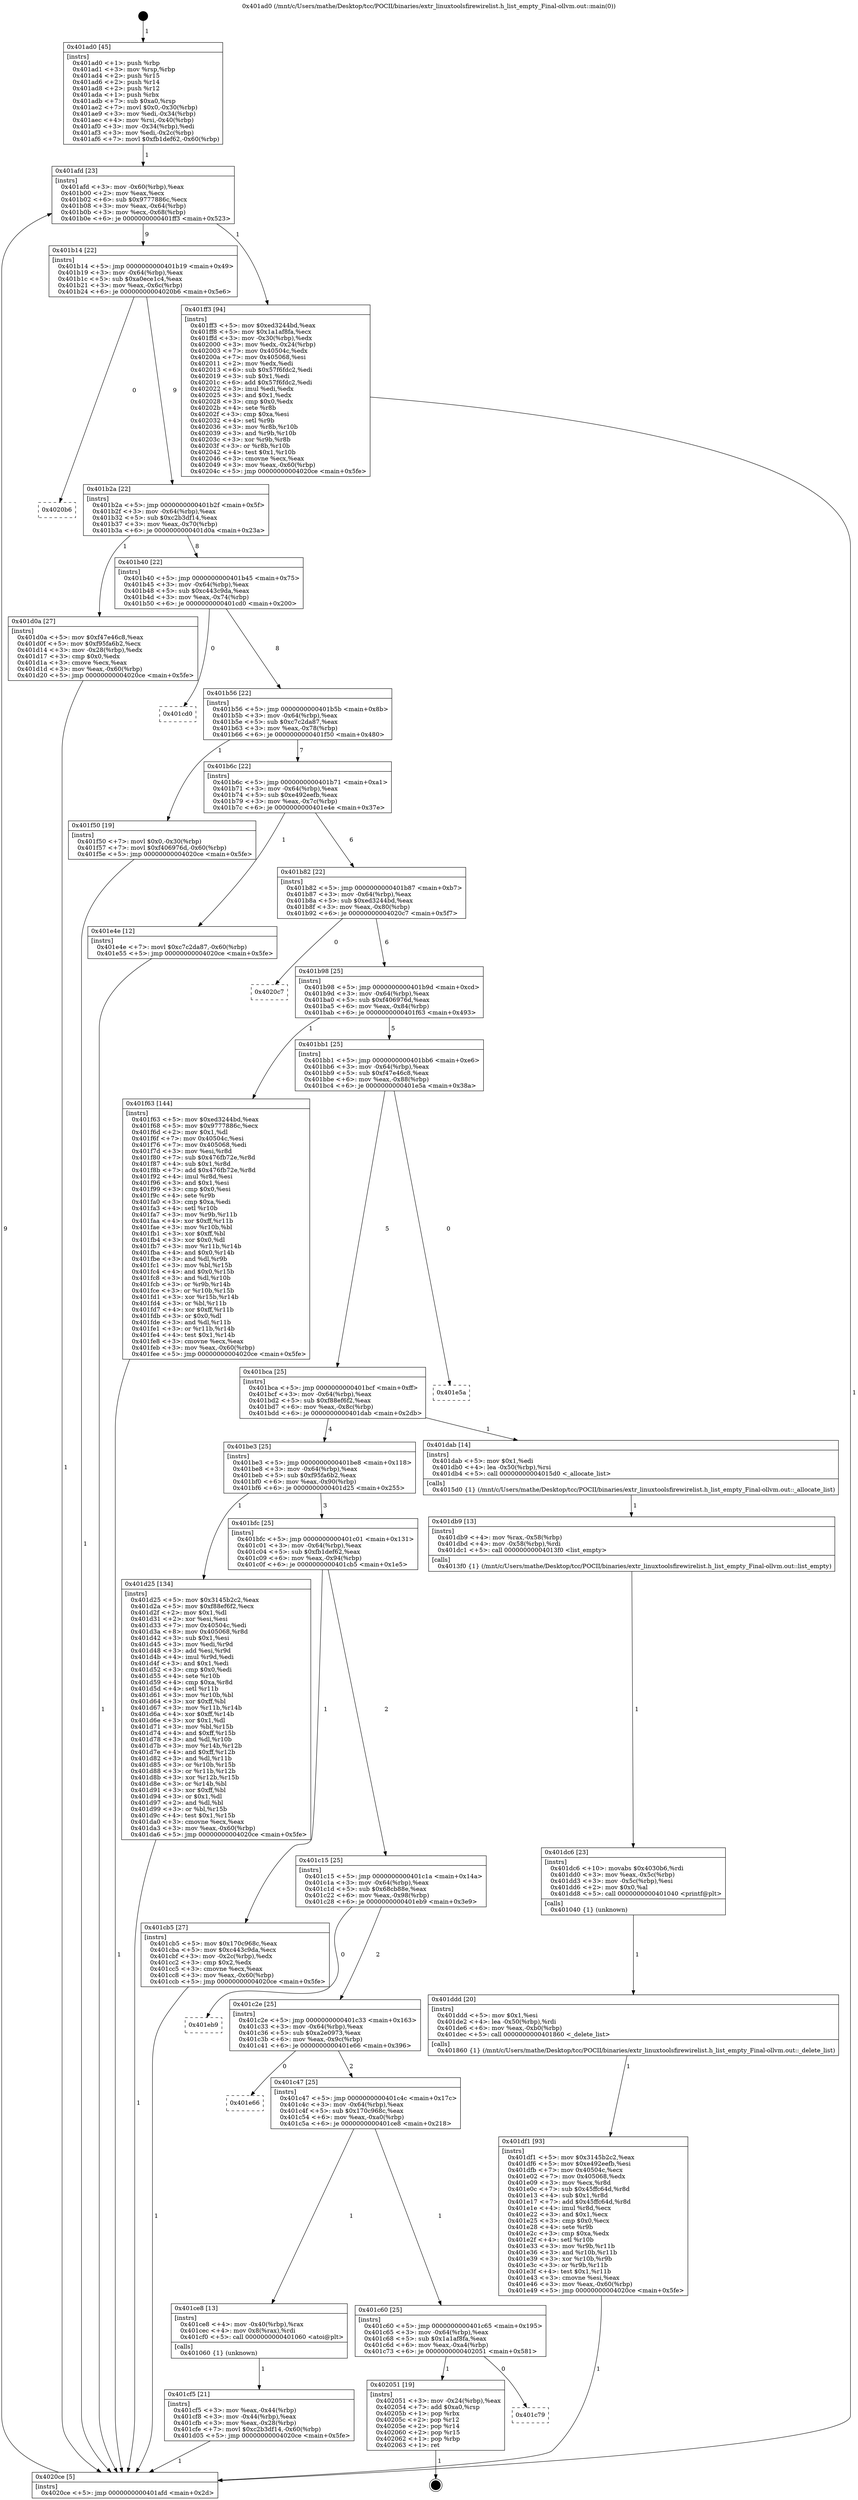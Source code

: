 digraph "0x401ad0" {
  label = "0x401ad0 (/mnt/c/Users/mathe/Desktop/tcc/POCII/binaries/extr_linuxtoolsfirewirelist.h_list_empty_Final-ollvm.out::main(0))"
  labelloc = "t"
  node[shape=record]

  Entry [label="",width=0.3,height=0.3,shape=circle,fillcolor=black,style=filled]
  "0x401afd" [label="{
     0x401afd [23]\l
     | [instrs]\l
     &nbsp;&nbsp;0x401afd \<+3\>: mov -0x60(%rbp),%eax\l
     &nbsp;&nbsp;0x401b00 \<+2\>: mov %eax,%ecx\l
     &nbsp;&nbsp;0x401b02 \<+6\>: sub $0x9777886c,%ecx\l
     &nbsp;&nbsp;0x401b08 \<+3\>: mov %eax,-0x64(%rbp)\l
     &nbsp;&nbsp;0x401b0b \<+3\>: mov %ecx,-0x68(%rbp)\l
     &nbsp;&nbsp;0x401b0e \<+6\>: je 0000000000401ff3 \<main+0x523\>\l
  }"]
  "0x401ff3" [label="{
     0x401ff3 [94]\l
     | [instrs]\l
     &nbsp;&nbsp;0x401ff3 \<+5\>: mov $0xed3244bd,%eax\l
     &nbsp;&nbsp;0x401ff8 \<+5\>: mov $0x1a1af8fa,%ecx\l
     &nbsp;&nbsp;0x401ffd \<+3\>: mov -0x30(%rbp),%edx\l
     &nbsp;&nbsp;0x402000 \<+3\>: mov %edx,-0x24(%rbp)\l
     &nbsp;&nbsp;0x402003 \<+7\>: mov 0x40504c,%edx\l
     &nbsp;&nbsp;0x40200a \<+7\>: mov 0x405068,%esi\l
     &nbsp;&nbsp;0x402011 \<+2\>: mov %edx,%edi\l
     &nbsp;&nbsp;0x402013 \<+6\>: sub $0x57f6fdc2,%edi\l
     &nbsp;&nbsp;0x402019 \<+3\>: sub $0x1,%edi\l
     &nbsp;&nbsp;0x40201c \<+6\>: add $0x57f6fdc2,%edi\l
     &nbsp;&nbsp;0x402022 \<+3\>: imul %edi,%edx\l
     &nbsp;&nbsp;0x402025 \<+3\>: and $0x1,%edx\l
     &nbsp;&nbsp;0x402028 \<+3\>: cmp $0x0,%edx\l
     &nbsp;&nbsp;0x40202b \<+4\>: sete %r8b\l
     &nbsp;&nbsp;0x40202f \<+3\>: cmp $0xa,%esi\l
     &nbsp;&nbsp;0x402032 \<+4\>: setl %r9b\l
     &nbsp;&nbsp;0x402036 \<+3\>: mov %r8b,%r10b\l
     &nbsp;&nbsp;0x402039 \<+3\>: and %r9b,%r10b\l
     &nbsp;&nbsp;0x40203c \<+3\>: xor %r9b,%r8b\l
     &nbsp;&nbsp;0x40203f \<+3\>: or %r8b,%r10b\l
     &nbsp;&nbsp;0x402042 \<+4\>: test $0x1,%r10b\l
     &nbsp;&nbsp;0x402046 \<+3\>: cmovne %ecx,%eax\l
     &nbsp;&nbsp;0x402049 \<+3\>: mov %eax,-0x60(%rbp)\l
     &nbsp;&nbsp;0x40204c \<+5\>: jmp 00000000004020ce \<main+0x5fe\>\l
  }"]
  "0x401b14" [label="{
     0x401b14 [22]\l
     | [instrs]\l
     &nbsp;&nbsp;0x401b14 \<+5\>: jmp 0000000000401b19 \<main+0x49\>\l
     &nbsp;&nbsp;0x401b19 \<+3\>: mov -0x64(%rbp),%eax\l
     &nbsp;&nbsp;0x401b1c \<+5\>: sub $0xa0ece1c4,%eax\l
     &nbsp;&nbsp;0x401b21 \<+3\>: mov %eax,-0x6c(%rbp)\l
     &nbsp;&nbsp;0x401b24 \<+6\>: je 00000000004020b6 \<main+0x5e6\>\l
  }"]
  Exit [label="",width=0.3,height=0.3,shape=circle,fillcolor=black,style=filled,peripheries=2]
  "0x4020b6" [label="{
     0x4020b6\l
  }", style=dashed]
  "0x401b2a" [label="{
     0x401b2a [22]\l
     | [instrs]\l
     &nbsp;&nbsp;0x401b2a \<+5\>: jmp 0000000000401b2f \<main+0x5f\>\l
     &nbsp;&nbsp;0x401b2f \<+3\>: mov -0x64(%rbp),%eax\l
     &nbsp;&nbsp;0x401b32 \<+5\>: sub $0xc2b3df14,%eax\l
     &nbsp;&nbsp;0x401b37 \<+3\>: mov %eax,-0x70(%rbp)\l
     &nbsp;&nbsp;0x401b3a \<+6\>: je 0000000000401d0a \<main+0x23a\>\l
  }"]
  "0x401c79" [label="{
     0x401c79\l
  }", style=dashed]
  "0x401d0a" [label="{
     0x401d0a [27]\l
     | [instrs]\l
     &nbsp;&nbsp;0x401d0a \<+5\>: mov $0xf47e46c8,%eax\l
     &nbsp;&nbsp;0x401d0f \<+5\>: mov $0xf95fa6b2,%ecx\l
     &nbsp;&nbsp;0x401d14 \<+3\>: mov -0x28(%rbp),%edx\l
     &nbsp;&nbsp;0x401d17 \<+3\>: cmp $0x0,%edx\l
     &nbsp;&nbsp;0x401d1a \<+3\>: cmove %ecx,%eax\l
     &nbsp;&nbsp;0x401d1d \<+3\>: mov %eax,-0x60(%rbp)\l
     &nbsp;&nbsp;0x401d20 \<+5\>: jmp 00000000004020ce \<main+0x5fe\>\l
  }"]
  "0x401b40" [label="{
     0x401b40 [22]\l
     | [instrs]\l
     &nbsp;&nbsp;0x401b40 \<+5\>: jmp 0000000000401b45 \<main+0x75\>\l
     &nbsp;&nbsp;0x401b45 \<+3\>: mov -0x64(%rbp),%eax\l
     &nbsp;&nbsp;0x401b48 \<+5\>: sub $0xc443c9da,%eax\l
     &nbsp;&nbsp;0x401b4d \<+3\>: mov %eax,-0x74(%rbp)\l
     &nbsp;&nbsp;0x401b50 \<+6\>: je 0000000000401cd0 \<main+0x200\>\l
  }"]
  "0x402051" [label="{
     0x402051 [19]\l
     | [instrs]\l
     &nbsp;&nbsp;0x402051 \<+3\>: mov -0x24(%rbp),%eax\l
     &nbsp;&nbsp;0x402054 \<+7\>: add $0xa0,%rsp\l
     &nbsp;&nbsp;0x40205b \<+1\>: pop %rbx\l
     &nbsp;&nbsp;0x40205c \<+2\>: pop %r12\l
     &nbsp;&nbsp;0x40205e \<+2\>: pop %r14\l
     &nbsp;&nbsp;0x402060 \<+2\>: pop %r15\l
     &nbsp;&nbsp;0x402062 \<+1\>: pop %rbp\l
     &nbsp;&nbsp;0x402063 \<+1\>: ret\l
  }"]
  "0x401cd0" [label="{
     0x401cd0\l
  }", style=dashed]
  "0x401b56" [label="{
     0x401b56 [22]\l
     | [instrs]\l
     &nbsp;&nbsp;0x401b56 \<+5\>: jmp 0000000000401b5b \<main+0x8b\>\l
     &nbsp;&nbsp;0x401b5b \<+3\>: mov -0x64(%rbp),%eax\l
     &nbsp;&nbsp;0x401b5e \<+5\>: sub $0xc7c2da87,%eax\l
     &nbsp;&nbsp;0x401b63 \<+3\>: mov %eax,-0x78(%rbp)\l
     &nbsp;&nbsp;0x401b66 \<+6\>: je 0000000000401f50 \<main+0x480\>\l
  }"]
  "0x401df1" [label="{
     0x401df1 [93]\l
     | [instrs]\l
     &nbsp;&nbsp;0x401df1 \<+5\>: mov $0x3145b2c2,%eax\l
     &nbsp;&nbsp;0x401df6 \<+5\>: mov $0xe492eefb,%esi\l
     &nbsp;&nbsp;0x401dfb \<+7\>: mov 0x40504c,%ecx\l
     &nbsp;&nbsp;0x401e02 \<+7\>: mov 0x405068,%edx\l
     &nbsp;&nbsp;0x401e09 \<+3\>: mov %ecx,%r8d\l
     &nbsp;&nbsp;0x401e0c \<+7\>: sub $0x45ffc64d,%r8d\l
     &nbsp;&nbsp;0x401e13 \<+4\>: sub $0x1,%r8d\l
     &nbsp;&nbsp;0x401e17 \<+7\>: add $0x45ffc64d,%r8d\l
     &nbsp;&nbsp;0x401e1e \<+4\>: imul %r8d,%ecx\l
     &nbsp;&nbsp;0x401e22 \<+3\>: and $0x1,%ecx\l
     &nbsp;&nbsp;0x401e25 \<+3\>: cmp $0x0,%ecx\l
     &nbsp;&nbsp;0x401e28 \<+4\>: sete %r9b\l
     &nbsp;&nbsp;0x401e2c \<+3\>: cmp $0xa,%edx\l
     &nbsp;&nbsp;0x401e2f \<+4\>: setl %r10b\l
     &nbsp;&nbsp;0x401e33 \<+3\>: mov %r9b,%r11b\l
     &nbsp;&nbsp;0x401e36 \<+3\>: and %r10b,%r11b\l
     &nbsp;&nbsp;0x401e39 \<+3\>: xor %r10b,%r9b\l
     &nbsp;&nbsp;0x401e3c \<+3\>: or %r9b,%r11b\l
     &nbsp;&nbsp;0x401e3f \<+4\>: test $0x1,%r11b\l
     &nbsp;&nbsp;0x401e43 \<+3\>: cmovne %esi,%eax\l
     &nbsp;&nbsp;0x401e46 \<+3\>: mov %eax,-0x60(%rbp)\l
     &nbsp;&nbsp;0x401e49 \<+5\>: jmp 00000000004020ce \<main+0x5fe\>\l
  }"]
  "0x401f50" [label="{
     0x401f50 [19]\l
     | [instrs]\l
     &nbsp;&nbsp;0x401f50 \<+7\>: movl $0x0,-0x30(%rbp)\l
     &nbsp;&nbsp;0x401f57 \<+7\>: movl $0xf406976d,-0x60(%rbp)\l
     &nbsp;&nbsp;0x401f5e \<+5\>: jmp 00000000004020ce \<main+0x5fe\>\l
  }"]
  "0x401b6c" [label="{
     0x401b6c [22]\l
     | [instrs]\l
     &nbsp;&nbsp;0x401b6c \<+5\>: jmp 0000000000401b71 \<main+0xa1\>\l
     &nbsp;&nbsp;0x401b71 \<+3\>: mov -0x64(%rbp),%eax\l
     &nbsp;&nbsp;0x401b74 \<+5\>: sub $0xe492eefb,%eax\l
     &nbsp;&nbsp;0x401b79 \<+3\>: mov %eax,-0x7c(%rbp)\l
     &nbsp;&nbsp;0x401b7c \<+6\>: je 0000000000401e4e \<main+0x37e\>\l
  }"]
  "0x401ddd" [label="{
     0x401ddd [20]\l
     | [instrs]\l
     &nbsp;&nbsp;0x401ddd \<+5\>: mov $0x1,%esi\l
     &nbsp;&nbsp;0x401de2 \<+4\>: lea -0x50(%rbp),%rdi\l
     &nbsp;&nbsp;0x401de6 \<+6\>: mov %eax,-0xb0(%rbp)\l
     &nbsp;&nbsp;0x401dec \<+5\>: call 0000000000401860 \<_delete_list\>\l
     | [calls]\l
     &nbsp;&nbsp;0x401860 \{1\} (/mnt/c/Users/mathe/Desktop/tcc/POCII/binaries/extr_linuxtoolsfirewirelist.h_list_empty_Final-ollvm.out::_delete_list)\l
  }"]
  "0x401e4e" [label="{
     0x401e4e [12]\l
     | [instrs]\l
     &nbsp;&nbsp;0x401e4e \<+7\>: movl $0xc7c2da87,-0x60(%rbp)\l
     &nbsp;&nbsp;0x401e55 \<+5\>: jmp 00000000004020ce \<main+0x5fe\>\l
  }"]
  "0x401b82" [label="{
     0x401b82 [22]\l
     | [instrs]\l
     &nbsp;&nbsp;0x401b82 \<+5\>: jmp 0000000000401b87 \<main+0xb7\>\l
     &nbsp;&nbsp;0x401b87 \<+3\>: mov -0x64(%rbp),%eax\l
     &nbsp;&nbsp;0x401b8a \<+5\>: sub $0xed3244bd,%eax\l
     &nbsp;&nbsp;0x401b8f \<+3\>: mov %eax,-0x80(%rbp)\l
     &nbsp;&nbsp;0x401b92 \<+6\>: je 00000000004020c7 \<main+0x5f7\>\l
  }"]
  "0x401dc6" [label="{
     0x401dc6 [23]\l
     | [instrs]\l
     &nbsp;&nbsp;0x401dc6 \<+10\>: movabs $0x4030b6,%rdi\l
     &nbsp;&nbsp;0x401dd0 \<+3\>: mov %eax,-0x5c(%rbp)\l
     &nbsp;&nbsp;0x401dd3 \<+3\>: mov -0x5c(%rbp),%esi\l
     &nbsp;&nbsp;0x401dd6 \<+2\>: mov $0x0,%al\l
     &nbsp;&nbsp;0x401dd8 \<+5\>: call 0000000000401040 \<printf@plt\>\l
     | [calls]\l
     &nbsp;&nbsp;0x401040 \{1\} (unknown)\l
  }"]
  "0x4020c7" [label="{
     0x4020c7\l
  }", style=dashed]
  "0x401b98" [label="{
     0x401b98 [25]\l
     | [instrs]\l
     &nbsp;&nbsp;0x401b98 \<+5\>: jmp 0000000000401b9d \<main+0xcd\>\l
     &nbsp;&nbsp;0x401b9d \<+3\>: mov -0x64(%rbp),%eax\l
     &nbsp;&nbsp;0x401ba0 \<+5\>: sub $0xf406976d,%eax\l
     &nbsp;&nbsp;0x401ba5 \<+6\>: mov %eax,-0x84(%rbp)\l
     &nbsp;&nbsp;0x401bab \<+6\>: je 0000000000401f63 \<main+0x493\>\l
  }"]
  "0x401db9" [label="{
     0x401db9 [13]\l
     | [instrs]\l
     &nbsp;&nbsp;0x401db9 \<+4\>: mov %rax,-0x58(%rbp)\l
     &nbsp;&nbsp;0x401dbd \<+4\>: mov -0x58(%rbp),%rdi\l
     &nbsp;&nbsp;0x401dc1 \<+5\>: call 00000000004013f0 \<list_empty\>\l
     | [calls]\l
     &nbsp;&nbsp;0x4013f0 \{1\} (/mnt/c/Users/mathe/Desktop/tcc/POCII/binaries/extr_linuxtoolsfirewirelist.h_list_empty_Final-ollvm.out::list_empty)\l
  }"]
  "0x401f63" [label="{
     0x401f63 [144]\l
     | [instrs]\l
     &nbsp;&nbsp;0x401f63 \<+5\>: mov $0xed3244bd,%eax\l
     &nbsp;&nbsp;0x401f68 \<+5\>: mov $0x9777886c,%ecx\l
     &nbsp;&nbsp;0x401f6d \<+2\>: mov $0x1,%dl\l
     &nbsp;&nbsp;0x401f6f \<+7\>: mov 0x40504c,%esi\l
     &nbsp;&nbsp;0x401f76 \<+7\>: mov 0x405068,%edi\l
     &nbsp;&nbsp;0x401f7d \<+3\>: mov %esi,%r8d\l
     &nbsp;&nbsp;0x401f80 \<+7\>: sub $0x476fb72e,%r8d\l
     &nbsp;&nbsp;0x401f87 \<+4\>: sub $0x1,%r8d\l
     &nbsp;&nbsp;0x401f8b \<+7\>: add $0x476fb72e,%r8d\l
     &nbsp;&nbsp;0x401f92 \<+4\>: imul %r8d,%esi\l
     &nbsp;&nbsp;0x401f96 \<+3\>: and $0x1,%esi\l
     &nbsp;&nbsp;0x401f99 \<+3\>: cmp $0x0,%esi\l
     &nbsp;&nbsp;0x401f9c \<+4\>: sete %r9b\l
     &nbsp;&nbsp;0x401fa0 \<+3\>: cmp $0xa,%edi\l
     &nbsp;&nbsp;0x401fa3 \<+4\>: setl %r10b\l
     &nbsp;&nbsp;0x401fa7 \<+3\>: mov %r9b,%r11b\l
     &nbsp;&nbsp;0x401faa \<+4\>: xor $0xff,%r11b\l
     &nbsp;&nbsp;0x401fae \<+3\>: mov %r10b,%bl\l
     &nbsp;&nbsp;0x401fb1 \<+3\>: xor $0xff,%bl\l
     &nbsp;&nbsp;0x401fb4 \<+3\>: xor $0x0,%dl\l
     &nbsp;&nbsp;0x401fb7 \<+3\>: mov %r11b,%r14b\l
     &nbsp;&nbsp;0x401fba \<+4\>: and $0x0,%r14b\l
     &nbsp;&nbsp;0x401fbe \<+3\>: and %dl,%r9b\l
     &nbsp;&nbsp;0x401fc1 \<+3\>: mov %bl,%r15b\l
     &nbsp;&nbsp;0x401fc4 \<+4\>: and $0x0,%r15b\l
     &nbsp;&nbsp;0x401fc8 \<+3\>: and %dl,%r10b\l
     &nbsp;&nbsp;0x401fcb \<+3\>: or %r9b,%r14b\l
     &nbsp;&nbsp;0x401fce \<+3\>: or %r10b,%r15b\l
     &nbsp;&nbsp;0x401fd1 \<+3\>: xor %r15b,%r14b\l
     &nbsp;&nbsp;0x401fd4 \<+3\>: or %bl,%r11b\l
     &nbsp;&nbsp;0x401fd7 \<+4\>: xor $0xff,%r11b\l
     &nbsp;&nbsp;0x401fdb \<+3\>: or $0x0,%dl\l
     &nbsp;&nbsp;0x401fde \<+3\>: and %dl,%r11b\l
     &nbsp;&nbsp;0x401fe1 \<+3\>: or %r11b,%r14b\l
     &nbsp;&nbsp;0x401fe4 \<+4\>: test $0x1,%r14b\l
     &nbsp;&nbsp;0x401fe8 \<+3\>: cmovne %ecx,%eax\l
     &nbsp;&nbsp;0x401feb \<+3\>: mov %eax,-0x60(%rbp)\l
     &nbsp;&nbsp;0x401fee \<+5\>: jmp 00000000004020ce \<main+0x5fe\>\l
  }"]
  "0x401bb1" [label="{
     0x401bb1 [25]\l
     | [instrs]\l
     &nbsp;&nbsp;0x401bb1 \<+5\>: jmp 0000000000401bb6 \<main+0xe6\>\l
     &nbsp;&nbsp;0x401bb6 \<+3\>: mov -0x64(%rbp),%eax\l
     &nbsp;&nbsp;0x401bb9 \<+5\>: sub $0xf47e46c8,%eax\l
     &nbsp;&nbsp;0x401bbe \<+6\>: mov %eax,-0x88(%rbp)\l
     &nbsp;&nbsp;0x401bc4 \<+6\>: je 0000000000401e5a \<main+0x38a\>\l
  }"]
  "0x401cf5" [label="{
     0x401cf5 [21]\l
     | [instrs]\l
     &nbsp;&nbsp;0x401cf5 \<+3\>: mov %eax,-0x44(%rbp)\l
     &nbsp;&nbsp;0x401cf8 \<+3\>: mov -0x44(%rbp),%eax\l
     &nbsp;&nbsp;0x401cfb \<+3\>: mov %eax,-0x28(%rbp)\l
     &nbsp;&nbsp;0x401cfe \<+7\>: movl $0xc2b3df14,-0x60(%rbp)\l
     &nbsp;&nbsp;0x401d05 \<+5\>: jmp 00000000004020ce \<main+0x5fe\>\l
  }"]
  "0x401e5a" [label="{
     0x401e5a\l
  }", style=dashed]
  "0x401bca" [label="{
     0x401bca [25]\l
     | [instrs]\l
     &nbsp;&nbsp;0x401bca \<+5\>: jmp 0000000000401bcf \<main+0xff\>\l
     &nbsp;&nbsp;0x401bcf \<+3\>: mov -0x64(%rbp),%eax\l
     &nbsp;&nbsp;0x401bd2 \<+5\>: sub $0xf88ef6f2,%eax\l
     &nbsp;&nbsp;0x401bd7 \<+6\>: mov %eax,-0x8c(%rbp)\l
     &nbsp;&nbsp;0x401bdd \<+6\>: je 0000000000401dab \<main+0x2db\>\l
  }"]
  "0x401c60" [label="{
     0x401c60 [25]\l
     | [instrs]\l
     &nbsp;&nbsp;0x401c60 \<+5\>: jmp 0000000000401c65 \<main+0x195\>\l
     &nbsp;&nbsp;0x401c65 \<+3\>: mov -0x64(%rbp),%eax\l
     &nbsp;&nbsp;0x401c68 \<+5\>: sub $0x1a1af8fa,%eax\l
     &nbsp;&nbsp;0x401c6d \<+6\>: mov %eax,-0xa4(%rbp)\l
     &nbsp;&nbsp;0x401c73 \<+6\>: je 0000000000402051 \<main+0x581\>\l
  }"]
  "0x401dab" [label="{
     0x401dab [14]\l
     | [instrs]\l
     &nbsp;&nbsp;0x401dab \<+5\>: mov $0x1,%edi\l
     &nbsp;&nbsp;0x401db0 \<+4\>: lea -0x50(%rbp),%rsi\l
     &nbsp;&nbsp;0x401db4 \<+5\>: call 00000000004015d0 \<_allocate_list\>\l
     | [calls]\l
     &nbsp;&nbsp;0x4015d0 \{1\} (/mnt/c/Users/mathe/Desktop/tcc/POCII/binaries/extr_linuxtoolsfirewirelist.h_list_empty_Final-ollvm.out::_allocate_list)\l
  }"]
  "0x401be3" [label="{
     0x401be3 [25]\l
     | [instrs]\l
     &nbsp;&nbsp;0x401be3 \<+5\>: jmp 0000000000401be8 \<main+0x118\>\l
     &nbsp;&nbsp;0x401be8 \<+3\>: mov -0x64(%rbp),%eax\l
     &nbsp;&nbsp;0x401beb \<+5\>: sub $0xf95fa6b2,%eax\l
     &nbsp;&nbsp;0x401bf0 \<+6\>: mov %eax,-0x90(%rbp)\l
     &nbsp;&nbsp;0x401bf6 \<+6\>: je 0000000000401d25 \<main+0x255\>\l
  }"]
  "0x401ce8" [label="{
     0x401ce8 [13]\l
     | [instrs]\l
     &nbsp;&nbsp;0x401ce8 \<+4\>: mov -0x40(%rbp),%rax\l
     &nbsp;&nbsp;0x401cec \<+4\>: mov 0x8(%rax),%rdi\l
     &nbsp;&nbsp;0x401cf0 \<+5\>: call 0000000000401060 \<atoi@plt\>\l
     | [calls]\l
     &nbsp;&nbsp;0x401060 \{1\} (unknown)\l
  }"]
  "0x401d25" [label="{
     0x401d25 [134]\l
     | [instrs]\l
     &nbsp;&nbsp;0x401d25 \<+5\>: mov $0x3145b2c2,%eax\l
     &nbsp;&nbsp;0x401d2a \<+5\>: mov $0xf88ef6f2,%ecx\l
     &nbsp;&nbsp;0x401d2f \<+2\>: mov $0x1,%dl\l
     &nbsp;&nbsp;0x401d31 \<+2\>: xor %esi,%esi\l
     &nbsp;&nbsp;0x401d33 \<+7\>: mov 0x40504c,%edi\l
     &nbsp;&nbsp;0x401d3a \<+8\>: mov 0x405068,%r8d\l
     &nbsp;&nbsp;0x401d42 \<+3\>: sub $0x1,%esi\l
     &nbsp;&nbsp;0x401d45 \<+3\>: mov %edi,%r9d\l
     &nbsp;&nbsp;0x401d48 \<+3\>: add %esi,%r9d\l
     &nbsp;&nbsp;0x401d4b \<+4\>: imul %r9d,%edi\l
     &nbsp;&nbsp;0x401d4f \<+3\>: and $0x1,%edi\l
     &nbsp;&nbsp;0x401d52 \<+3\>: cmp $0x0,%edi\l
     &nbsp;&nbsp;0x401d55 \<+4\>: sete %r10b\l
     &nbsp;&nbsp;0x401d59 \<+4\>: cmp $0xa,%r8d\l
     &nbsp;&nbsp;0x401d5d \<+4\>: setl %r11b\l
     &nbsp;&nbsp;0x401d61 \<+3\>: mov %r10b,%bl\l
     &nbsp;&nbsp;0x401d64 \<+3\>: xor $0xff,%bl\l
     &nbsp;&nbsp;0x401d67 \<+3\>: mov %r11b,%r14b\l
     &nbsp;&nbsp;0x401d6a \<+4\>: xor $0xff,%r14b\l
     &nbsp;&nbsp;0x401d6e \<+3\>: xor $0x1,%dl\l
     &nbsp;&nbsp;0x401d71 \<+3\>: mov %bl,%r15b\l
     &nbsp;&nbsp;0x401d74 \<+4\>: and $0xff,%r15b\l
     &nbsp;&nbsp;0x401d78 \<+3\>: and %dl,%r10b\l
     &nbsp;&nbsp;0x401d7b \<+3\>: mov %r14b,%r12b\l
     &nbsp;&nbsp;0x401d7e \<+4\>: and $0xff,%r12b\l
     &nbsp;&nbsp;0x401d82 \<+3\>: and %dl,%r11b\l
     &nbsp;&nbsp;0x401d85 \<+3\>: or %r10b,%r15b\l
     &nbsp;&nbsp;0x401d88 \<+3\>: or %r11b,%r12b\l
     &nbsp;&nbsp;0x401d8b \<+3\>: xor %r12b,%r15b\l
     &nbsp;&nbsp;0x401d8e \<+3\>: or %r14b,%bl\l
     &nbsp;&nbsp;0x401d91 \<+3\>: xor $0xff,%bl\l
     &nbsp;&nbsp;0x401d94 \<+3\>: or $0x1,%dl\l
     &nbsp;&nbsp;0x401d97 \<+2\>: and %dl,%bl\l
     &nbsp;&nbsp;0x401d99 \<+3\>: or %bl,%r15b\l
     &nbsp;&nbsp;0x401d9c \<+4\>: test $0x1,%r15b\l
     &nbsp;&nbsp;0x401da0 \<+3\>: cmovne %ecx,%eax\l
     &nbsp;&nbsp;0x401da3 \<+3\>: mov %eax,-0x60(%rbp)\l
     &nbsp;&nbsp;0x401da6 \<+5\>: jmp 00000000004020ce \<main+0x5fe\>\l
  }"]
  "0x401bfc" [label="{
     0x401bfc [25]\l
     | [instrs]\l
     &nbsp;&nbsp;0x401bfc \<+5\>: jmp 0000000000401c01 \<main+0x131\>\l
     &nbsp;&nbsp;0x401c01 \<+3\>: mov -0x64(%rbp),%eax\l
     &nbsp;&nbsp;0x401c04 \<+5\>: sub $0xfb1def62,%eax\l
     &nbsp;&nbsp;0x401c09 \<+6\>: mov %eax,-0x94(%rbp)\l
     &nbsp;&nbsp;0x401c0f \<+6\>: je 0000000000401cb5 \<main+0x1e5\>\l
  }"]
  "0x401c47" [label="{
     0x401c47 [25]\l
     | [instrs]\l
     &nbsp;&nbsp;0x401c47 \<+5\>: jmp 0000000000401c4c \<main+0x17c\>\l
     &nbsp;&nbsp;0x401c4c \<+3\>: mov -0x64(%rbp),%eax\l
     &nbsp;&nbsp;0x401c4f \<+5\>: sub $0x170c968c,%eax\l
     &nbsp;&nbsp;0x401c54 \<+6\>: mov %eax,-0xa0(%rbp)\l
     &nbsp;&nbsp;0x401c5a \<+6\>: je 0000000000401ce8 \<main+0x218\>\l
  }"]
  "0x401cb5" [label="{
     0x401cb5 [27]\l
     | [instrs]\l
     &nbsp;&nbsp;0x401cb5 \<+5\>: mov $0x170c968c,%eax\l
     &nbsp;&nbsp;0x401cba \<+5\>: mov $0xc443c9da,%ecx\l
     &nbsp;&nbsp;0x401cbf \<+3\>: mov -0x2c(%rbp),%edx\l
     &nbsp;&nbsp;0x401cc2 \<+3\>: cmp $0x2,%edx\l
     &nbsp;&nbsp;0x401cc5 \<+3\>: cmovne %ecx,%eax\l
     &nbsp;&nbsp;0x401cc8 \<+3\>: mov %eax,-0x60(%rbp)\l
     &nbsp;&nbsp;0x401ccb \<+5\>: jmp 00000000004020ce \<main+0x5fe\>\l
  }"]
  "0x401c15" [label="{
     0x401c15 [25]\l
     | [instrs]\l
     &nbsp;&nbsp;0x401c15 \<+5\>: jmp 0000000000401c1a \<main+0x14a\>\l
     &nbsp;&nbsp;0x401c1a \<+3\>: mov -0x64(%rbp),%eax\l
     &nbsp;&nbsp;0x401c1d \<+5\>: sub $0x68cb88e,%eax\l
     &nbsp;&nbsp;0x401c22 \<+6\>: mov %eax,-0x98(%rbp)\l
     &nbsp;&nbsp;0x401c28 \<+6\>: je 0000000000401eb9 \<main+0x3e9\>\l
  }"]
  "0x4020ce" [label="{
     0x4020ce [5]\l
     | [instrs]\l
     &nbsp;&nbsp;0x4020ce \<+5\>: jmp 0000000000401afd \<main+0x2d\>\l
  }"]
  "0x401ad0" [label="{
     0x401ad0 [45]\l
     | [instrs]\l
     &nbsp;&nbsp;0x401ad0 \<+1\>: push %rbp\l
     &nbsp;&nbsp;0x401ad1 \<+3\>: mov %rsp,%rbp\l
     &nbsp;&nbsp;0x401ad4 \<+2\>: push %r15\l
     &nbsp;&nbsp;0x401ad6 \<+2\>: push %r14\l
     &nbsp;&nbsp;0x401ad8 \<+2\>: push %r12\l
     &nbsp;&nbsp;0x401ada \<+1\>: push %rbx\l
     &nbsp;&nbsp;0x401adb \<+7\>: sub $0xa0,%rsp\l
     &nbsp;&nbsp;0x401ae2 \<+7\>: movl $0x0,-0x30(%rbp)\l
     &nbsp;&nbsp;0x401ae9 \<+3\>: mov %edi,-0x34(%rbp)\l
     &nbsp;&nbsp;0x401aec \<+4\>: mov %rsi,-0x40(%rbp)\l
     &nbsp;&nbsp;0x401af0 \<+3\>: mov -0x34(%rbp),%edi\l
     &nbsp;&nbsp;0x401af3 \<+3\>: mov %edi,-0x2c(%rbp)\l
     &nbsp;&nbsp;0x401af6 \<+7\>: movl $0xfb1def62,-0x60(%rbp)\l
  }"]
  "0x401e66" [label="{
     0x401e66\l
  }", style=dashed]
  "0x401eb9" [label="{
     0x401eb9\l
  }", style=dashed]
  "0x401c2e" [label="{
     0x401c2e [25]\l
     | [instrs]\l
     &nbsp;&nbsp;0x401c2e \<+5\>: jmp 0000000000401c33 \<main+0x163\>\l
     &nbsp;&nbsp;0x401c33 \<+3\>: mov -0x64(%rbp),%eax\l
     &nbsp;&nbsp;0x401c36 \<+5\>: sub $0xa2e0973,%eax\l
     &nbsp;&nbsp;0x401c3b \<+6\>: mov %eax,-0x9c(%rbp)\l
     &nbsp;&nbsp;0x401c41 \<+6\>: je 0000000000401e66 \<main+0x396\>\l
  }"]
  Entry -> "0x401ad0" [label=" 1"]
  "0x401afd" -> "0x401ff3" [label=" 1"]
  "0x401afd" -> "0x401b14" [label=" 9"]
  "0x402051" -> Exit [label=" 1"]
  "0x401b14" -> "0x4020b6" [label=" 0"]
  "0x401b14" -> "0x401b2a" [label=" 9"]
  "0x401c60" -> "0x401c79" [label=" 0"]
  "0x401b2a" -> "0x401d0a" [label=" 1"]
  "0x401b2a" -> "0x401b40" [label=" 8"]
  "0x401c60" -> "0x402051" [label=" 1"]
  "0x401b40" -> "0x401cd0" [label=" 0"]
  "0x401b40" -> "0x401b56" [label=" 8"]
  "0x401ff3" -> "0x4020ce" [label=" 1"]
  "0x401b56" -> "0x401f50" [label=" 1"]
  "0x401b56" -> "0x401b6c" [label=" 7"]
  "0x401f63" -> "0x4020ce" [label=" 1"]
  "0x401b6c" -> "0x401e4e" [label=" 1"]
  "0x401b6c" -> "0x401b82" [label=" 6"]
  "0x401f50" -> "0x4020ce" [label=" 1"]
  "0x401b82" -> "0x4020c7" [label=" 0"]
  "0x401b82" -> "0x401b98" [label=" 6"]
  "0x401e4e" -> "0x4020ce" [label=" 1"]
  "0x401b98" -> "0x401f63" [label=" 1"]
  "0x401b98" -> "0x401bb1" [label=" 5"]
  "0x401df1" -> "0x4020ce" [label=" 1"]
  "0x401bb1" -> "0x401e5a" [label=" 0"]
  "0x401bb1" -> "0x401bca" [label=" 5"]
  "0x401ddd" -> "0x401df1" [label=" 1"]
  "0x401bca" -> "0x401dab" [label=" 1"]
  "0x401bca" -> "0x401be3" [label=" 4"]
  "0x401dc6" -> "0x401ddd" [label=" 1"]
  "0x401be3" -> "0x401d25" [label=" 1"]
  "0x401be3" -> "0x401bfc" [label=" 3"]
  "0x401db9" -> "0x401dc6" [label=" 1"]
  "0x401bfc" -> "0x401cb5" [label=" 1"]
  "0x401bfc" -> "0x401c15" [label=" 2"]
  "0x401cb5" -> "0x4020ce" [label=" 1"]
  "0x401ad0" -> "0x401afd" [label=" 1"]
  "0x4020ce" -> "0x401afd" [label=" 9"]
  "0x401d25" -> "0x4020ce" [label=" 1"]
  "0x401c15" -> "0x401eb9" [label=" 0"]
  "0x401c15" -> "0x401c2e" [label=" 2"]
  "0x401d0a" -> "0x4020ce" [label=" 1"]
  "0x401c2e" -> "0x401e66" [label=" 0"]
  "0x401c2e" -> "0x401c47" [label=" 2"]
  "0x401dab" -> "0x401db9" [label=" 1"]
  "0x401c47" -> "0x401ce8" [label=" 1"]
  "0x401c47" -> "0x401c60" [label=" 1"]
  "0x401ce8" -> "0x401cf5" [label=" 1"]
  "0x401cf5" -> "0x4020ce" [label=" 1"]
}
